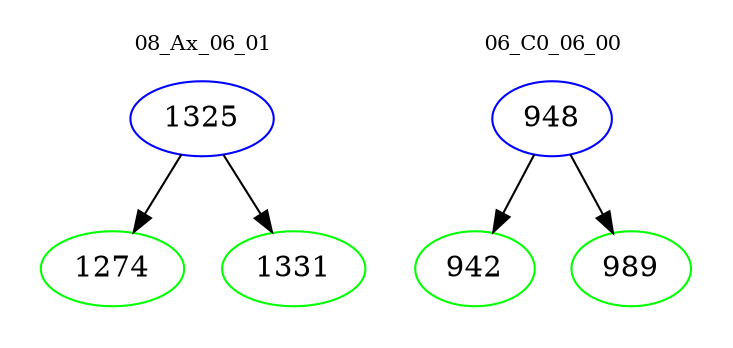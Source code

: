 digraph{
subgraph cluster_0 {
color = white
label = "08_Ax_06_01";
fontsize=10;
T0_1325 [label="1325", color="blue"]
T0_1325 -> T0_1274 [color="black"]
T0_1274 [label="1274", color="green"]
T0_1325 -> T0_1331 [color="black"]
T0_1331 [label="1331", color="green"]
}
subgraph cluster_1 {
color = white
label = "06_C0_06_00";
fontsize=10;
T1_948 [label="948", color="blue"]
T1_948 -> T1_942 [color="black"]
T1_942 [label="942", color="green"]
T1_948 -> T1_989 [color="black"]
T1_989 [label="989", color="green"]
}
}
